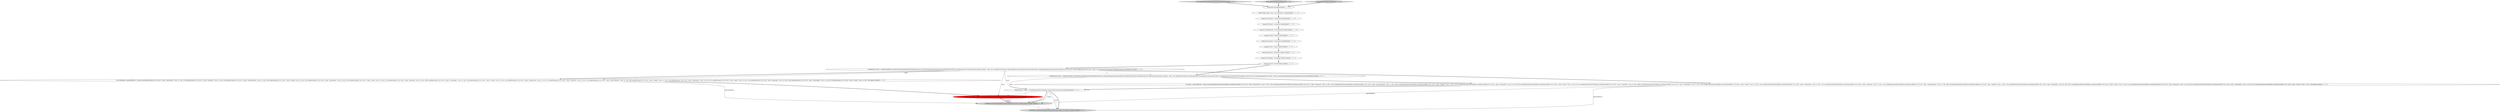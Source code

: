 digraph {
15 [style = filled, label = "map.put(\"travel\",\"travel0\")@@@13@@@['1', '1', '1']", fillcolor = white, shape = ellipse image = "AAA0AAABBB1BBB"];
16 [style = filled, label = "List<ResultRow> expectedResults = Arrays.asList(makeRow(query,\"2011-04-01\",\"alias\",\"automotive0\",\"rows\",1L,\"idx\",135L),makeRow(query,\"2011-04-01\",\"alias\",\"business0\",\"rows\",1L,\"idx\",118L),makeRow(query,\"2011-04-01\",\"alias\",\"entertainment0\",\"rows\",1L,\"idx\",158L),makeRow(query,\"2011-04-01\",\"alias\",\"health0\",\"rows\",1L,\"idx\",120L),makeRow(query,\"2011-04-01\",\"alias\",\"mezzanine0\",\"rows\",3L,\"idx\",2870L),makeRow(query,\"2011-04-01\",\"alias\",\"news0\",\"rows\",1L,\"idx\",121L),makeRow(query,\"2011-04-01\",\"alias\",\"premium0\",\"rows\",3L,\"idx\",2900L),makeRow(query,\"2011-04-01\",\"alias\",\"technology0\",\"rows\",1L,\"idx\",78L),makeRow(query,\"2011-04-01\",\"alias\",\"travel0\",\"rows\",1L,\"idx\",119L),makeRow(query,\"2011-04-02\",\"alias\",\"automotive0\",\"rows\",1L,\"idx\",147L),makeRow(query,\"2011-04-02\",\"alias\",\"business0\",\"rows\",1L,\"idx\",112L),makeRow(query,\"2011-04-02\",\"alias\",\"entertainment0\",\"rows\",1L,\"idx\",166L),makeRow(query,\"2011-04-02\",\"alias\",\"health0\",\"rows\",1L,\"idx\",113L),makeRow(query,\"2011-04-02\",\"alias\",\"mezzanine0\",\"rows\",3L,\"idx\",2447L),makeRow(query,\"2011-04-02\",\"alias\",\"news0\",\"rows\",1L,\"idx\",114L),makeRow(query,\"2011-04-02\",\"alias\",\"premium0\",\"rows\",3L,\"idx\",2505L),makeRow(query,\"2011-04-02\",\"alias\",\"technology0\",\"rows\",1L,\"idx\",97L),makeRow(query,\"2011-04-02\",\"alias\",\"travel0\",\"rows\",1L,\"idx\",126L))@@@15@@@['0', '1', '0']", fillcolor = white, shape = ellipse image = "AAA0AAABBB2BBB"];
8 [style = filled, label = "cannotVectorize()@@@3@@@['1', '1', '1']", fillcolor = white, shape = ellipse image = "AAA0AAABBB1BBB"];
18 [style = filled, label = "Iterable<ResultRow> results = GroupByQueryRunnerTestHelper.runQuery(factory,runner,query)@@@16@@@['0', '1', '0']", fillcolor = red, shape = ellipse image = "AAA1AAABBB2BBB"];
2 [style = filled, label = "map.put(\"mezzanine\",\"mezzanine0\")@@@9@@@['1', '1', '1']", fillcolor = white, shape = ellipse image = "AAA0AAABBB1BBB"];
14 [style = filled, label = "GroupByQuery query = makeQueryBuilder().setDataSource(QueryRunnerTestHelper.dataSource).setQuerySegmentSpec(QueryRunnerTestHelper.firstToThird).setDimensions(new ExtractionDimensionSpec(\"quality\",\"alias\",new LookupExtractionFn(new MapLookupExtractor(map,false),false,null,false,false))).setAggregatorSpecs(QueryRunnerTestHelper.rowsCount,new LongSumAggregatorFactory(\"idx\",\"index\")).setGranularity(QueryRunnerTestHelper.dayGran).build()@@@14@@@['1', '1', '0']", fillcolor = white, shape = ellipse image = "AAA0AAABBB1BBB"];
19 [style = filled, label = "TestHelper.assertExpectedObjects(expectedResults,results,\"non-injective\")@@@17@@@['0', '0', '1']", fillcolor = lightgray, shape = ellipse image = "AAA0AAABBB3BBB"];
11 [style = filled, label = "map.put(\"news\",\"news0\")@@@10@@@['1', '1', '1']", fillcolor = white, shape = ellipse image = "AAA0AAABBB1BBB"];
20 [style = filled, label = "GroupByQuery query = makeQueryBuilder().setDataSource(QueryRunnerTestHelper.dataSource).setQuerySegmentSpec(QueryRunnerTestHelper.firstToThird).setDimensions(new ExtractionDimensionSpec(\"quality\",\"alias\",new LookupExtractionFn(new MapLookupExtractor(map,false),true,null,false,false))).setAggregatorSpecs(QueryRunnerTestHelper.rowsCount,new LongSumAggregatorFactory(\"idx\",\"index\")).setGranularity(QueryRunnerTestHelper.dayGran).build()@@@14@@@['0', '0', '1']", fillcolor = white, shape = ellipse image = "AAA0AAABBB3BBB"];
7 [style = filled, label = "TestHelper.assertExpectedObjects(expectedResults,results,\"rebucket-rename\")@@@17@@@['1', '1', '0']", fillcolor = lightgray, shape = ellipse image = "AAA0AAABBB1BBB"];
0 [style = filled, label = "map.put(\"entertainment\",\"entertainment0\")@@@7@@@['1', '1', '1']", fillcolor = white, shape = ellipse image = "AAA0AAABBB1BBB"];
21 [style = filled, label = "testGroupByWithSimpleRenameRetainMissingNonInjective['0', '0', '1']", fillcolor = lightgray, shape = diamond image = "AAA0AAABBB3BBB"];
17 [style = filled, label = "testGroupByWithRebucketRename['0', '1', '0']", fillcolor = lightgray, shape = diamond image = "AAA0AAABBB2BBB"];
5 [style = filled, label = "Map<String,String> map = new HashMap<>()@@@4@@@['1', '1', '1']", fillcolor = white, shape = ellipse image = "AAA0AAABBB1BBB"];
1 [style = filled, label = "map.put(\"business\",\"business0\")@@@6@@@['1', '1', '1']", fillcolor = white, shape = ellipse image = "AAA0AAABBB1BBB"];
3 [style = filled, label = "map.put(\"technology\",\"technology0\")@@@12@@@['1', '1', '1']", fillcolor = white, shape = ellipse image = "AAA0AAABBB1BBB"];
6 [style = filled, label = "List<Row> expectedResults = Arrays.asList(GroupByQueryRunnerTestHelper.createExpectedRow(\"2011-04-01\",\"alias\",\"automotive0\",\"rows\",1L,\"idx\",135L),GroupByQueryRunnerTestHelper.createExpectedRow(\"2011-04-01\",\"alias\",\"business0\",\"rows\",1L,\"idx\",118L),GroupByQueryRunnerTestHelper.createExpectedRow(\"2011-04-01\",\"alias\",\"entertainment0\",\"rows\",1L,\"idx\",158L),GroupByQueryRunnerTestHelper.createExpectedRow(\"2011-04-01\",\"alias\",\"health0\",\"rows\",1L,\"idx\",120L),GroupByQueryRunnerTestHelper.createExpectedRow(\"2011-04-01\",\"alias\",\"mezzanine0\",\"rows\",3L,\"idx\",2870L),GroupByQueryRunnerTestHelper.createExpectedRow(\"2011-04-01\",\"alias\",\"news0\",\"rows\",1L,\"idx\",121L),GroupByQueryRunnerTestHelper.createExpectedRow(\"2011-04-01\",\"alias\",\"premium0\",\"rows\",3L,\"idx\",2900L),GroupByQueryRunnerTestHelper.createExpectedRow(\"2011-04-01\",\"alias\",\"technology0\",\"rows\",1L,\"idx\",78L),GroupByQueryRunnerTestHelper.createExpectedRow(\"2011-04-01\",\"alias\",\"travel0\",\"rows\",1L,\"idx\",119L),GroupByQueryRunnerTestHelper.createExpectedRow(\"2011-04-02\",\"alias\",\"automotive0\",\"rows\",1L,\"idx\",147L),GroupByQueryRunnerTestHelper.createExpectedRow(\"2011-04-02\",\"alias\",\"business0\",\"rows\",1L,\"idx\",112L),GroupByQueryRunnerTestHelper.createExpectedRow(\"2011-04-02\",\"alias\",\"entertainment0\",\"rows\",1L,\"idx\",166L),GroupByQueryRunnerTestHelper.createExpectedRow(\"2011-04-02\",\"alias\",\"health0\",\"rows\",1L,\"idx\",113L),GroupByQueryRunnerTestHelper.createExpectedRow(\"2011-04-02\",\"alias\",\"mezzanine0\",\"rows\",3L,\"idx\",2447L),GroupByQueryRunnerTestHelper.createExpectedRow(\"2011-04-02\",\"alias\",\"news0\",\"rows\",1L,\"idx\",114L),GroupByQueryRunnerTestHelper.createExpectedRow(\"2011-04-02\",\"alias\",\"premium0\",\"rows\",3L,\"idx\",2505L),GroupByQueryRunnerTestHelper.createExpectedRow(\"2011-04-02\",\"alias\",\"technology0\",\"rows\",1L,\"idx\",97L),GroupByQueryRunnerTestHelper.createExpectedRow(\"2011-04-02\",\"alias\",\"travel0\",\"rows\",1L,\"idx\",126L))@@@15@@@['1', '0', '1']", fillcolor = white, shape = ellipse image = "AAA0AAABBB1BBB"];
13 [style = filled, label = "testGroupByWithRebucketRename['1', '0', '0']", fillcolor = lightgray, shape = diamond image = "AAA0AAABBB1BBB"];
12 [style = filled, label = "Iterable<Row> results = GroupByQueryRunnerTestHelper.runQuery(factory,runner,query)@@@16@@@['1', '0', '1']", fillcolor = white, shape = ellipse image = "AAA0AAABBB1BBB"];
4 [style = filled, label = "map.put(\"premium\",\"premium0\")@@@11@@@['1', '1', '1']", fillcolor = white, shape = ellipse image = "AAA0AAABBB1BBB"];
9 [style = filled, label = "map.put(\"automotive\",\"automotive0\")@@@5@@@['1', '1', '1']", fillcolor = white, shape = ellipse image = "AAA0AAABBB1BBB"];
10 [style = filled, label = "map.put(\"health\",\"health0\")@@@8@@@['1', '1', '1']", fillcolor = white, shape = ellipse image = "AAA0AAABBB1BBB"];
14->16 [style = bold, label=""];
17->8 [style = bold, label=""];
4->3 [style = bold, label=""];
16->18 [style = bold, label=""];
5->9 [style = bold, label=""];
15->14 [style = bold, label=""];
12->19 [style = solid, label="results"];
11->4 [style = bold, label=""];
21->8 [style = bold, label=""];
14->12 [style = solid, label="query"];
14->20 [style = dashed, label="0"];
3->15 [style = bold, label=""];
1->0 [style = bold, label=""];
20->6 [style = bold, label=""];
14->18 [style = solid, label="query"];
12->7 [style = bold, label=""];
0->10 [style = bold, label=""];
6->7 [style = solid, label="expectedResults"];
8->5 [style = bold, label=""];
6->19 [style = solid, label="expectedResults"];
20->12 [style = solid, label="query"];
7->19 [style = dashed, label="0"];
15->20 [style = bold, label=""];
14->16 [style = solid, label="query"];
12->7 [style = solid, label="results"];
12->18 [style = dashed, label="0"];
18->7 [style = solid, label="results"];
10->2 [style = bold, label=""];
16->7 [style = solid, label="expectedResults"];
13->8 [style = bold, label=""];
9->1 [style = bold, label=""];
18->7 [style = bold, label=""];
12->19 [style = bold, label=""];
2->11 [style = bold, label=""];
14->6 [style = bold, label=""];
6->12 [style = bold, label=""];
}
